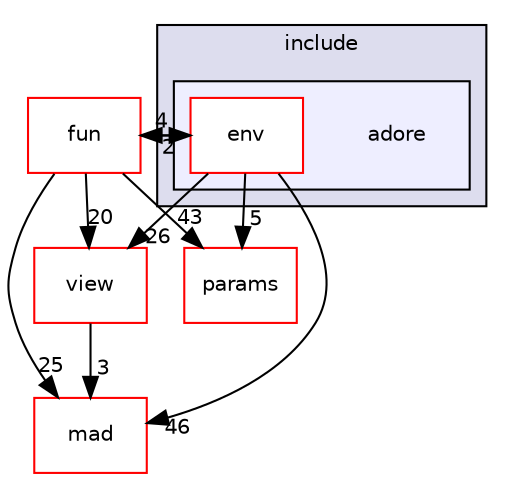 digraph "/home/fascar/temp/adore/libadore/libadore/adore/env/include/adore" {
  compound=true
  node [ fontsize="10", fontname="Helvetica"];
  edge [ labelfontsize="10", labelfontname="Helvetica"];
  subgraph clusterdir_e650dce9399d0a8279e85ce5f6eeccd9 {
    graph [ bgcolor="#ddddee", pencolor="black", label="include" fontname="Helvetica", fontsize="10", URL="dir_e650dce9399d0a8279e85ce5f6eeccd9.html"]
  subgraph clusterdir_e034fbe9d2001c7b61ba90db690a414c {
    graph [ bgcolor="#eeeeff", pencolor="black", label="" URL="dir_e034fbe9d2001c7b61ba90db690a414c.html"];
    dir_e034fbe9d2001c7b61ba90db690a414c [shape=plaintext label="adore"];
  dir_3e8150ffcf83a5319ed14312dbaf2a69 [shape=box label="env" fillcolor="white" style="filled" color="red" URL="dir_3e8150ffcf83a5319ed14312dbaf2a69.html"];
  }
  }
  dir_dd24209da890e557508ac1b6831a5bf7 [shape=box label="mad" fillcolor="white" style="filled" color="red" URL="dir_dd24209da890e557508ac1b6831a5bf7.html"];
  dir_a021c6ba58a8e5129fddf49c0e1c61e7 [shape=box label="view" fillcolor="white" style="filled" color="red" URL="dir_a021c6ba58a8e5129fddf49c0e1c61e7.html"];
  dir_f3d637d0f75736c37b2f136afab12125 [shape=box label="params" fillcolor="white" style="filled" color="red" URL="dir_f3d637d0f75736c37b2f136afab12125.html"];
  dir_649591276c0eecc8bf797bbe7897dd04 [shape=box label="fun" fillcolor="white" style="filled" color="red" URL="dir_649591276c0eecc8bf797bbe7897dd04.html"];
  dir_649591276c0eecc8bf797bbe7897dd04->dir_3e8150ffcf83a5319ed14312dbaf2a69 [headlabel="4", labeldistance=1.5 headhref="dir_000048_000047.html"];
  dir_649591276c0eecc8bf797bbe7897dd04->dir_a021c6ba58a8e5129fddf49c0e1c61e7 [headlabel="20", labeldistance=1.5 headhref="dir_000048_000061.html"];
  dir_649591276c0eecc8bf797bbe7897dd04->dir_dd24209da890e557508ac1b6831a5bf7 [headlabel="25", labeldistance=1.5 headhref="dir_000048_000092.html"];
  dir_649591276c0eecc8bf797bbe7897dd04->dir_f3d637d0f75736c37b2f136afab12125 [headlabel="43", labeldistance=1.5 headhref="dir_000048_000052.html"];
  dir_a021c6ba58a8e5129fddf49c0e1c61e7->dir_dd24209da890e557508ac1b6831a5bf7 [headlabel="3", labeldistance=1.5 headhref="dir_000061_000092.html"];
  dir_3e8150ffcf83a5319ed14312dbaf2a69->dir_a021c6ba58a8e5129fddf49c0e1c61e7 [headlabel="26", labeldistance=1.5 headhref="dir_000047_000061.html"];
  dir_3e8150ffcf83a5319ed14312dbaf2a69->dir_dd24209da890e557508ac1b6831a5bf7 [headlabel="46", labeldistance=1.5 headhref="dir_000047_000092.html"];
  dir_3e8150ffcf83a5319ed14312dbaf2a69->dir_f3d637d0f75736c37b2f136afab12125 [headlabel="5", labeldistance=1.5 headhref="dir_000047_000052.html"];
  dir_3e8150ffcf83a5319ed14312dbaf2a69->dir_649591276c0eecc8bf797bbe7897dd04 [headlabel="2", labeldistance=1.5 headhref="dir_000047_000048.html"];
}
